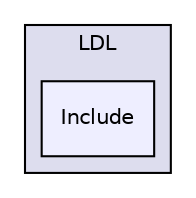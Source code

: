 digraph "libs/SuiteSparse/LDL/Include" {
  compound=true
  node [ fontsize="10", fontname="Helvetica"];
  edge [ labelfontsize="10", labelfontname="Helvetica"];
  subgraph clusterdir_60ced514b82df02e73714f44ea944942 {
    graph [ bgcolor="#ddddee", pencolor="black", label="LDL" fontname="Helvetica", fontsize="10", URL="dir_60ced514b82df02e73714f44ea944942.html"]
  dir_234eb7928f7621e7bee80fd50878e663 [shape=box, label="Include", style="filled", fillcolor="#eeeeff", pencolor="black", URL="dir_234eb7928f7621e7bee80fd50878e663.html"];
  }
}
